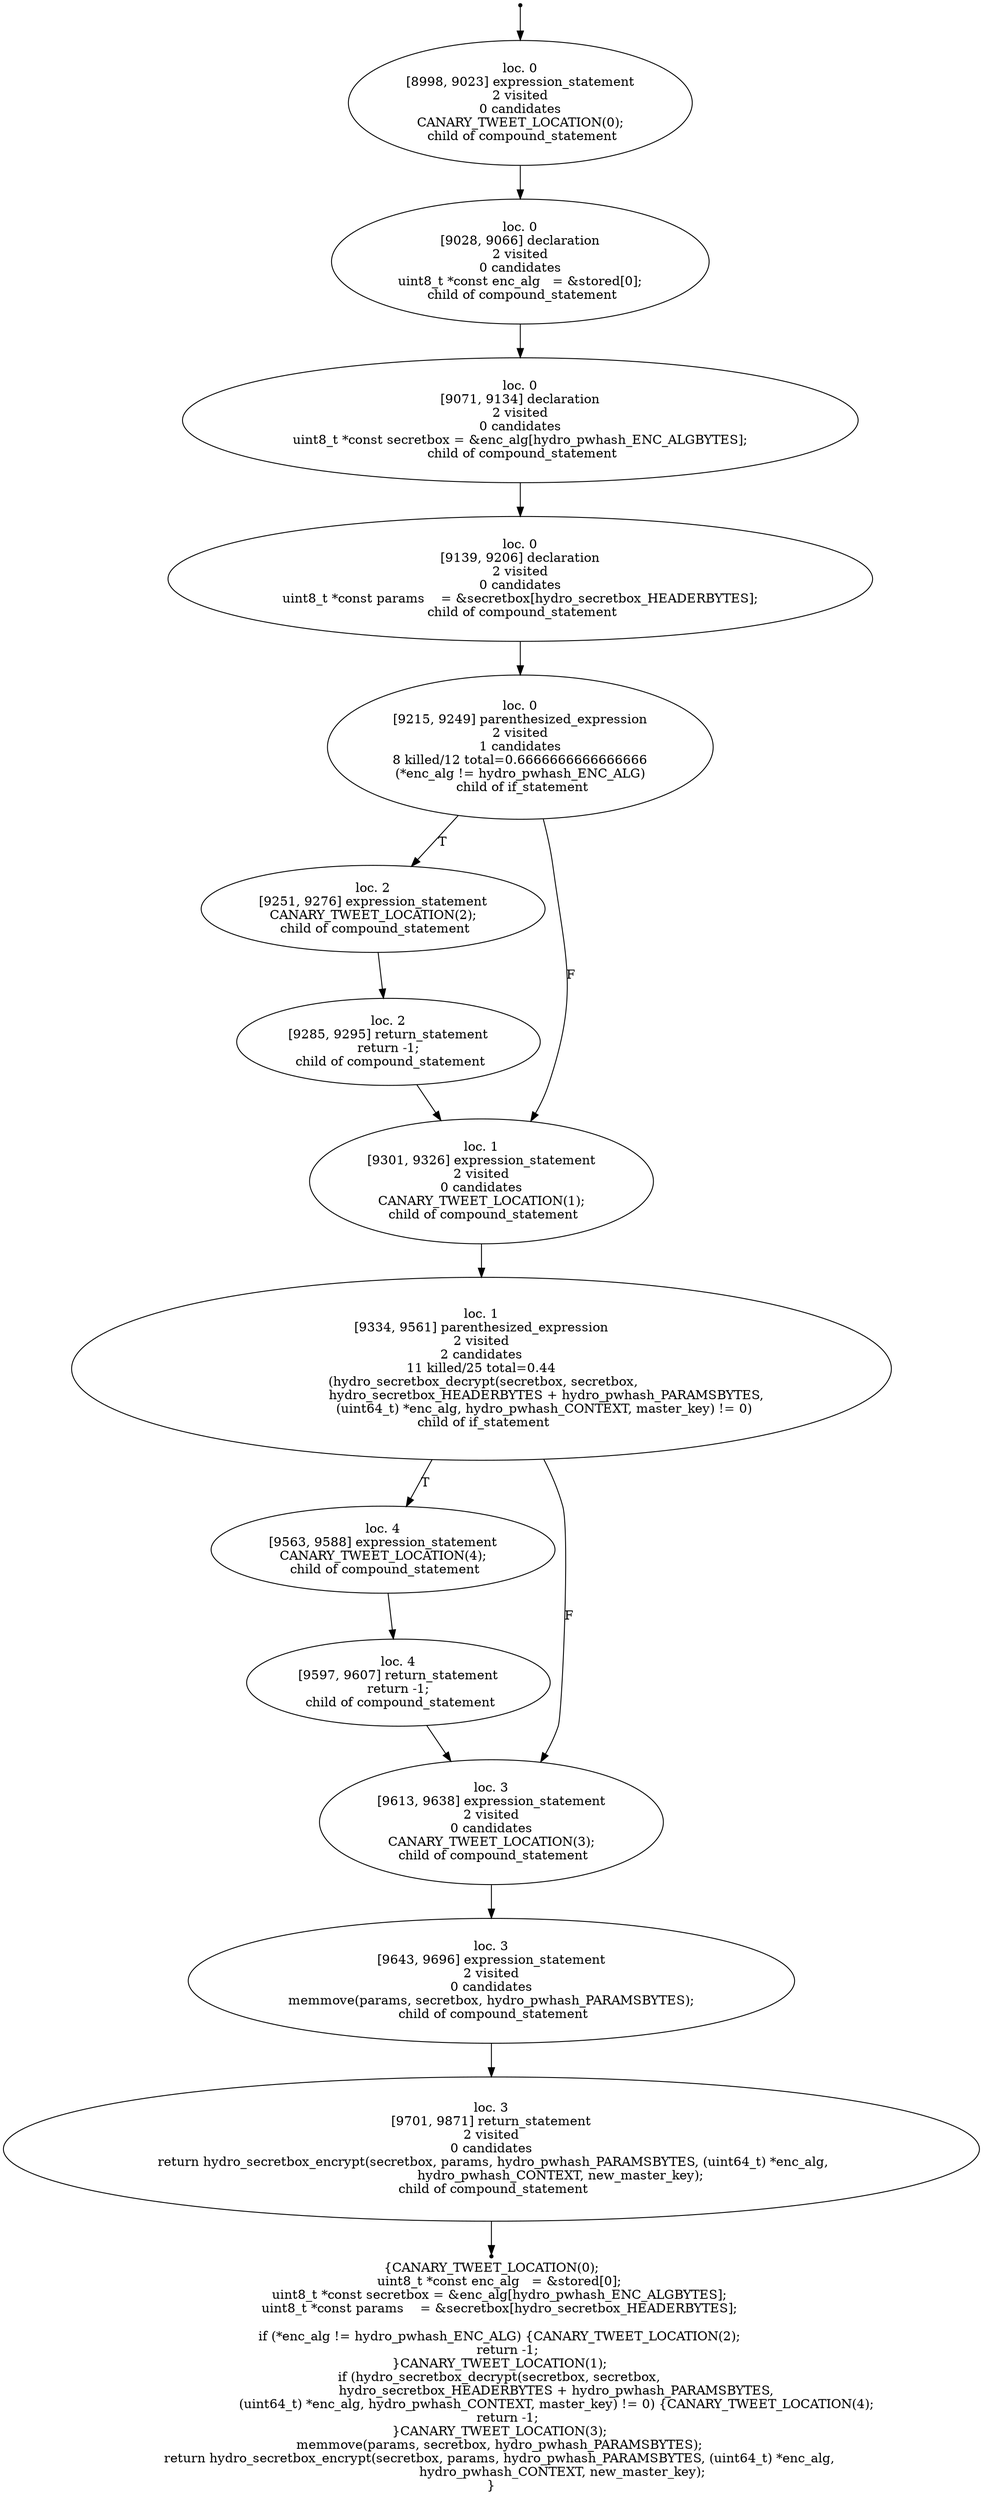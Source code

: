 digraph hydro_pwhash_reencrypt_localised_7 {
	initial [shape=point]
	initial -> "loc. 0
[8998, 9023] expression_statement
2 visited
0 candidates
 CANARY_TWEET_LOCATION(0); 
 child of compound_statement"
	final [shape=point]
	"loc. 3
[9701, 9871] return_statement
2 visited
0 candidates
 return hydro_secretbox_encrypt(secretbox, params, hydro_pwhash_PARAMSBYTES, (uint64_t) *enc_alg,
                                   hydro_pwhash_CONTEXT, new_master_key); 
 child of compound_statement" -> final
	"loc. 0
[8998, 9023] expression_statement
2 visited
0 candidates
 CANARY_TWEET_LOCATION(0); 
 child of compound_statement"
	"loc. 0
[8998, 9023] expression_statement
2 visited
0 candidates
 CANARY_TWEET_LOCATION(0); 
 child of compound_statement" -> "loc. 0
[9028, 9066] declaration
2 visited
0 candidates
 uint8_t *const enc_alg   = &stored[0]; 
 child of compound_statement"
	"loc. 0
[9028, 9066] declaration
2 visited
0 candidates
 uint8_t *const enc_alg   = &stored[0]; 
 child of compound_statement"
	"loc. 0
[9028, 9066] declaration
2 visited
0 candidates
 uint8_t *const enc_alg   = &stored[0]; 
 child of compound_statement" -> "loc. 0
[9071, 9134] declaration
2 visited
0 candidates
 uint8_t *const secretbox = &enc_alg[hydro_pwhash_ENC_ALGBYTES]; 
 child of compound_statement"
	"loc. 0
[9071, 9134] declaration
2 visited
0 candidates
 uint8_t *const secretbox = &enc_alg[hydro_pwhash_ENC_ALGBYTES]; 
 child of compound_statement"
	"loc. 0
[9071, 9134] declaration
2 visited
0 candidates
 uint8_t *const secretbox = &enc_alg[hydro_pwhash_ENC_ALGBYTES]; 
 child of compound_statement" -> "loc. 0
[9139, 9206] declaration
2 visited
0 candidates
 uint8_t *const params    = &secretbox[hydro_secretbox_HEADERBYTES]; 
 child of compound_statement"
	"loc. 0
[9139, 9206] declaration
2 visited
0 candidates
 uint8_t *const params    = &secretbox[hydro_secretbox_HEADERBYTES]; 
 child of compound_statement"
	"loc. 0
[9139, 9206] declaration
2 visited
0 candidates
 uint8_t *const params    = &secretbox[hydro_secretbox_HEADERBYTES]; 
 child of compound_statement" -> "loc. 0
[9215, 9249] parenthesized_expression
2 visited
1 candidates
8 killed/12 total=0.6666666666666666
 (*enc_alg != hydro_pwhash_ENC_ALG) 
 child of if_statement"
	"loc. 0
[9215, 9249] parenthesized_expression
2 visited
1 candidates
8 killed/12 total=0.6666666666666666
 (*enc_alg != hydro_pwhash_ENC_ALG) 
 child of if_statement"
	"loc. 0
[9215, 9249] parenthesized_expression
2 visited
1 candidates
8 killed/12 total=0.6666666666666666
 (*enc_alg != hydro_pwhash_ENC_ALG) 
 child of if_statement" -> "loc. 2
[9251, 9276] expression_statement
 CANARY_TWEET_LOCATION(2); 
 child of compound_statement" [label=T]
	"loc. 0
[9215, 9249] parenthesized_expression
2 visited
1 candidates
8 killed/12 total=0.6666666666666666
 (*enc_alg != hydro_pwhash_ENC_ALG) 
 child of if_statement" -> "loc. 1
[9301, 9326] expression_statement
2 visited
0 candidates
 CANARY_TWEET_LOCATION(1); 
 child of compound_statement" [label=F]
	"loc. 2
[9251, 9276] expression_statement
 CANARY_TWEET_LOCATION(2); 
 child of compound_statement"
	"loc. 2
[9251, 9276] expression_statement
 CANARY_TWEET_LOCATION(2); 
 child of compound_statement" -> "loc. 2
[9285, 9295] return_statement
 return -1; 
 child of compound_statement"
	"loc. 1
[9301, 9326] expression_statement
2 visited
0 candidates
 CANARY_TWEET_LOCATION(1); 
 child of compound_statement"
	"loc. 1
[9301, 9326] expression_statement
2 visited
0 candidates
 CANARY_TWEET_LOCATION(1); 
 child of compound_statement" -> "loc. 1
[9334, 9561] parenthesized_expression
2 visited
2 candidates
11 killed/25 total=0.44
 (hydro_secretbox_decrypt(secretbox, secretbox,
                                hydro_secretbox_HEADERBYTES + hydro_pwhash_PARAMSBYTES,
                                (uint64_t) *enc_alg, hydro_pwhash_CONTEXT, master_key) != 0) 
 child of if_statement"
	"loc. 2
[9285, 9295] return_statement
 return -1; 
 child of compound_statement"
	"loc. 2
[9285, 9295] return_statement
 return -1; 
 child of compound_statement" -> "loc. 1
[9301, 9326] expression_statement
2 visited
0 candidates
 CANARY_TWEET_LOCATION(1); 
 child of compound_statement"
	"loc. 1
[9334, 9561] parenthesized_expression
2 visited
2 candidates
11 killed/25 total=0.44
 (hydro_secretbox_decrypt(secretbox, secretbox,
                                hydro_secretbox_HEADERBYTES + hydro_pwhash_PARAMSBYTES,
                                (uint64_t) *enc_alg, hydro_pwhash_CONTEXT, master_key) != 0) 
 child of if_statement"
	"loc. 1
[9334, 9561] parenthesized_expression
2 visited
2 candidates
11 killed/25 total=0.44
 (hydro_secretbox_decrypt(secretbox, secretbox,
                                hydro_secretbox_HEADERBYTES + hydro_pwhash_PARAMSBYTES,
                                (uint64_t) *enc_alg, hydro_pwhash_CONTEXT, master_key) != 0) 
 child of if_statement" -> "loc. 4
[9563, 9588] expression_statement
 CANARY_TWEET_LOCATION(4); 
 child of compound_statement" [label=T]
	"loc. 1
[9334, 9561] parenthesized_expression
2 visited
2 candidates
11 killed/25 total=0.44
 (hydro_secretbox_decrypt(secretbox, secretbox,
                                hydro_secretbox_HEADERBYTES + hydro_pwhash_PARAMSBYTES,
                                (uint64_t) *enc_alg, hydro_pwhash_CONTEXT, master_key) != 0) 
 child of if_statement" -> "loc. 3
[9613, 9638] expression_statement
2 visited
0 candidates
 CANARY_TWEET_LOCATION(3); 
 child of compound_statement" [label=F]
	"loc. 4
[9563, 9588] expression_statement
 CANARY_TWEET_LOCATION(4); 
 child of compound_statement"
	"loc. 4
[9563, 9588] expression_statement
 CANARY_TWEET_LOCATION(4); 
 child of compound_statement" -> "loc. 4
[9597, 9607] return_statement
 return -1; 
 child of compound_statement"
	"loc. 3
[9613, 9638] expression_statement
2 visited
0 candidates
 CANARY_TWEET_LOCATION(3); 
 child of compound_statement"
	"loc. 3
[9613, 9638] expression_statement
2 visited
0 candidates
 CANARY_TWEET_LOCATION(3); 
 child of compound_statement" -> "loc. 3
[9643, 9696] expression_statement
2 visited
0 candidates
 memmove(params, secretbox, hydro_pwhash_PARAMSBYTES); 
 child of compound_statement"
	"loc. 4
[9597, 9607] return_statement
 return -1; 
 child of compound_statement"
	"loc. 4
[9597, 9607] return_statement
 return -1; 
 child of compound_statement" -> "loc. 3
[9613, 9638] expression_statement
2 visited
0 candidates
 CANARY_TWEET_LOCATION(3); 
 child of compound_statement"
	"loc. 3
[9643, 9696] expression_statement
2 visited
0 candidates
 memmove(params, secretbox, hydro_pwhash_PARAMSBYTES); 
 child of compound_statement"
	"loc. 3
[9643, 9696] expression_statement
2 visited
0 candidates
 memmove(params, secretbox, hydro_pwhash_PARAMSBYTES); 
 child of compound_statement" -> "loc. 3
[9701, 9871] return_statement
2 visited
0 candidates
 return hydro_secretbox_encrypt(secretbox, params, hydro_pwhash_PARAMSBYTES, (uint64_t) *enc_alg,
                                   hydro_pwhash_CONTEXT, new_master_key); 
 child of compound_statement"
	"loc. 3
[9701, 9871] return_statement
2 visited
0 candidates
 return hydro_secretbox_encrypt(secretbox, params, hydro_pwhash_PARAMSBYTES, (uint64_t) *enc_alg,
                                   hydro_pwhash_CONTEXT, new_master_key); 
 child of compound_statement"
	label="{CANARY_TWEET_LOCATION(0);
    uint8_t *const enc_alg   = &stored[0];
    uint8_t *const secretbox = &enc_alg[hydro_pwhash_ENC_ALGBYTES];
    uint8_t *const params    = &secretbox[hydro_secretbox_HEADERBYTES];

    if (*enc_alg != hydro_pwhash_ENC_ALG) {CANARY_TWEET_LOCATION(2);
        return -1;
    }CANARY_TWEET_LOCATION(1);
    if (hydro_secretbox_decrypt(secretbox, secretbox,
                                hydro_secretbox_HEADERBYTES + hydro_pwhash_PARAMSBYTES,
                                (uint64_t) *enc_alg, hydro_pwhash_CONTEXT, master_key) != 0) {CANARY_TWEET_LOCATION(4);
        return -1;
    }CANARY_TWEET_LOCATION(3);
    memmove(params, secretbox, hydro_pwhash_PARAMSBYTES);
    return hydro_secretbox_encrypt(secretbox, params, hydro_pwhash_PARAMSBYTES, (uint64_t) *enc_alg,
                                   hydro_pwhash_CONTEXT, new_master_key);
}"
}

